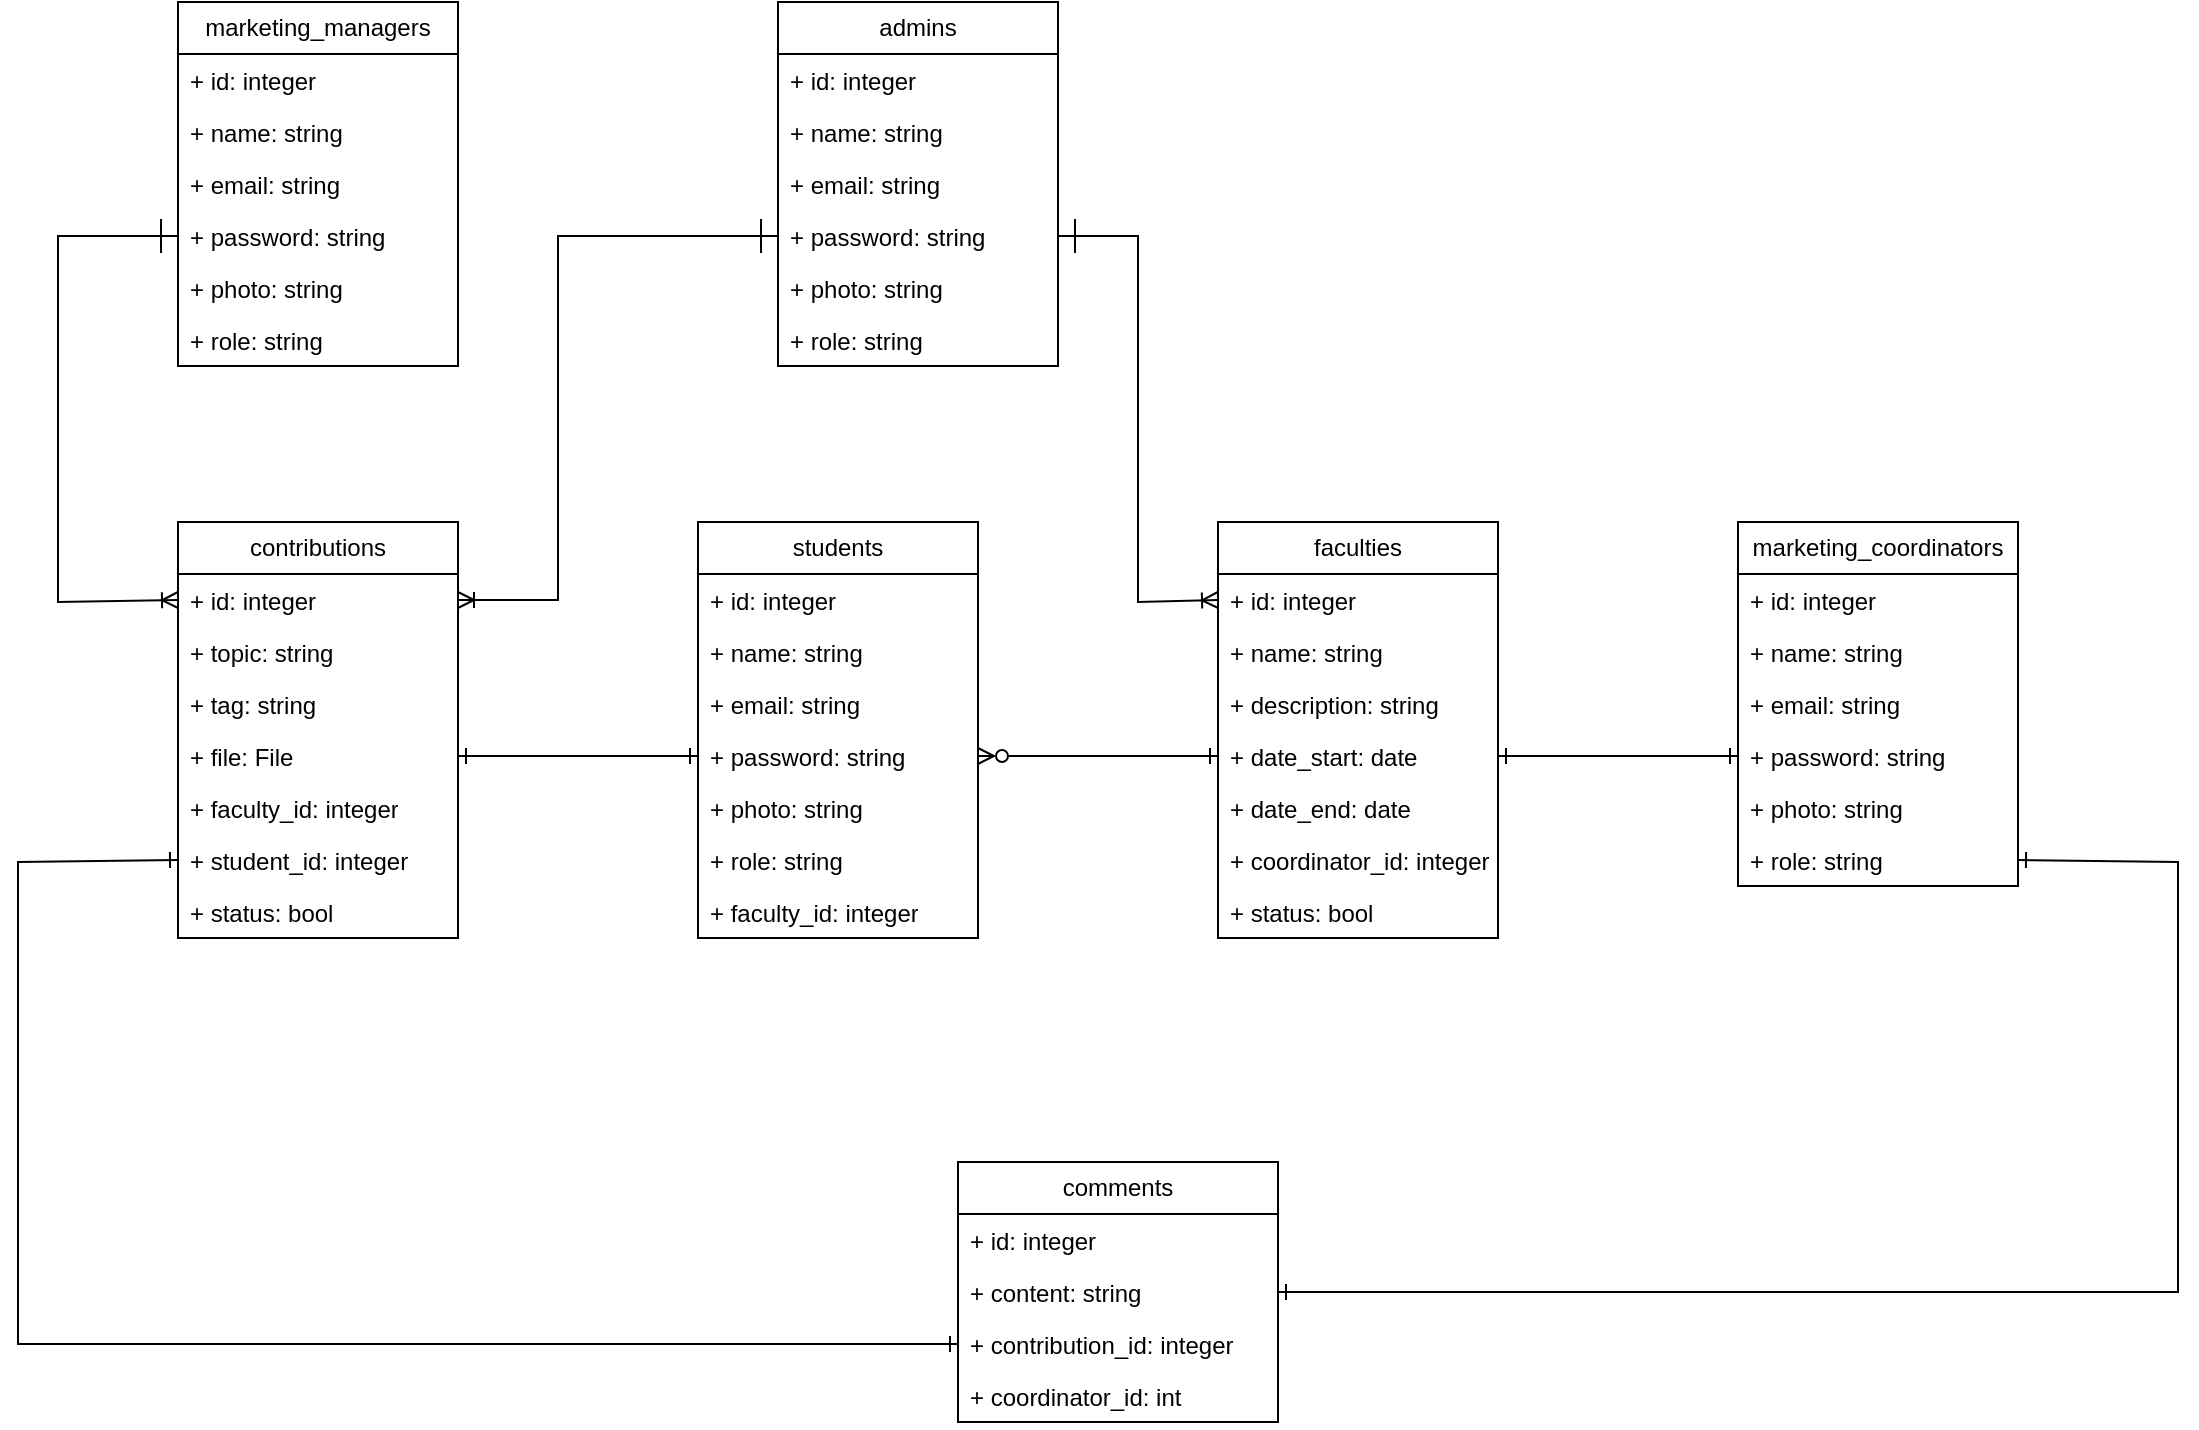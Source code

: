 <mxfile version="24.2.3" type="github">
  <diagram name="Page-1" id="6oAcotrJDc-DYGFBPXb6">
    <mxGraphModel dx="1877" dy="1691" grid="1" gridSize="10" guides="1" tooltips="1" connect="1" arrows="1" fold="1" page="1" pageScale="1" pageWidth="827" pageHeight="1169" math="0" shadow="0">
      <root>
        <mxCell id="0" />
        <mxCell id="1" parent="0" />
        <mxCell id="lpxXjMAZt_8QXr6nDrvF-1" value="students" style="swimlane;fontStyle=0;childLayout=stackLayout;horizontal=1;startSize=26;fillColor=none;horizontalStack=0;resizeParent=1;resizeParentMax=0;resizeLast=0;collapsible=1;marginBottom=0;whiteSpace=wrap;html=1;" parent="1" vertex="1">
          <mxGeometry x="180" y="40" width="140" height="208" as="geometry" />
        </mxCell>
        <mxCell id="lpxXjMAZt_8QXr6nDrvF-2" value="+ id: integer" style="text;strokeColor=none;fillColor=none;align=left;verticalAlign=top;spacingLeft=4;spacingRight=4;overflow=hidden;rotatable=0;points=[[0,0.5],[1,0.5]];portConstraint=eastwest;whiteSpace=wrap;html=1;" parent="lpxXjMAZt_8QXr6nDrvF-1" vertex="1">
          <mxGeometry y="26" width="140" height="26" as="geometry" />
        </mxCell>
        <mxCell id="lpxXjMAZt_8QXr6nDrvF-3" value="+ name: string" style="text;strokeColor=none;fillColor=none;align=left;verticalAlign=top;spacingLeft=4;spacingRight=4;overflow=hidden;rotatable=0;points=[[0,0.5],[1,0.5]];portConstraint=eastwest;whiteSpace=wrap;html=1;" parent="lpxXjMAZt_8QXr6nDrvF-1" vertex="1">
          <mxGeometry y="52" width="140" height="26" as="geometry" />
        </mxCell>
        <mxCell id="lpxXjMAZt_8QXr6nDrvF-4" value="+ email: string" style="text;strokeColor=none;fillColor=none;align=left;verticalAlign=top;spacingLeft=4;spacingRight=4;overflow=hidden;rotatable=0;points=[[0,0.5],[1,0.5]];portConstraint=eastwest;whiteSpace=wrap;html=1;" parent="lpxXjMAZt_8QXr6nDrvF-1" vertex="1">
          <mxGeometry y="78" width="140" height="26" as="geometry" />
        </mxCell>
        <mxCell id="lpxXjMAZt_8QXr6nDrvF-5" value="+ password: string" style="text;strokeColor=none;fillColor=none;align=left;verticalAlign=top;spacingLeft=4;spacingRight=4;overflow=hidden;rotatable=0;points=[[0,0.5],[1,0.5]];portConstraint=eastwest;whiteSpace=wrap;html=1;" parent="lpxXjMAZt_8QXr6nDrvF-1" vertex="1">
          <mxGeometry y="104" width="140" height="26" as="geometry" />
        </mxCell>
        <mxCell id="lpxXjMAZt_8QXr6nDrvF-6" value="+ photo: string" style="text;strokeColor=none;fillColor=none;align=left;verticalAlign=top;spacingLeft=4;spacingRight=4;overflow=hidden;rotatable=0;points=[[0,0.5],[1,0.5]];portConstraint=eastwest;whiteSpace=wrap;html=1;" parent="lpxXjMAZt_8QXr6nDrvF-1" vertex="1">
          <mxGeometry y="130" width="140" height="26" as="geometry" />
        </mxCell>
        <mxCell id="lpxXjMAZt_8QXr6nDrvF-7" value="+ role: string" style="text;strokeColor=none;fillColor=none;align=left;verticalAlign=top;spacingLeft=4;spacingRight=4;overflow=hidden;rotatable=0;points=[[0,0.5],[1,0.5]];portConstraint=eastwest;whiteSpace=wrap;html=1;" parent="lpxXjMAZt_8QXr6nDrvF-1" vertex="1">
          <mxGeometry y="156" width="140" height="26" as="geometry" />
        </mxCell>
        <mxCell id="lpxXjMAZt_8QXr6nDrvF-8" value="+ faculty_id: integer" style="text;strokeColor=none;fillColor=none;align=left;verticalAlign=top;spacingLeft=4;spacingRight=4;overflow=hidden;rotatable=0;points=[[0,0.5],[1,0.5]];portConstraint=eastwest;whiteSpace=wrap;html=1;" parent="lpxXjMAZt_8QXr6nDrvF-1" vertex="1">
          <mxGeometry y="182" width="140" height="26" as="geometry" />
        </mxCell>
        <mxCell id="lpxXjMAZt_8QXr6nDrvF-10" value="faculties" style="swimlane;fontStyle=0;childLayout=stackLayout;horizontal=1;startSize=26;fillColor=none;horizontalStack=0;resizeParent=1;resizeParentMax=0;resizeLast=0;collapsible=1;marginBottom=0;whiteSpace=wrap;html=1;" parent="1" vertex="1">
          <mxGeometry x="440" y="40" width="140" height="208" as="geometry" />
        </mxCell>
        <mxCell id="lpxXjMAZt_8QXr6nDrvF-11" value="+ id: integer" style="text;strokeColor=none;fillColor=none;align=left;verticalAlign=top;spacingLeft=4;spacingRight=4;overflow=hidden;rotatable=0;points=[[0,0.5],[1,0.5]];portConstraint=eastwest;whiteSpace=wrap;html=1;" parent="lpxXjMAZt_8QXr6nDrvF-10" vertex="1">
          <mxGeometry y="26" width="140" height="26" as="geometry" />
        </mxCell>
        <mxCell id="lpxXjMAZt_8QXr6nDrvF-12" value="+ name: string" style="text;strokeColor=none;fillColor=none;align=left;verticalAlign=top;spacingLeft=4;spacingRight=4;overflow=hidden;rotatable=0;points=[[0,0.5],[1,0.5]];portConstraint=eastwest;whiteSpace=wrap;html=1;" parent="lpxXjMAZt_8QXr6nDrvF-10" vertex="1">
          <mxGeometry y="52" width="140" height="26" as="geometry" />
        </mxCell>
        <mxCell id="lpxXjMAZt_8QXr6nDrvF-13" value="+ description: string" style="text;strokeColor=none;fillColor=none;align=left;verticalAlign=top;spacingLeft=4;spacingRight=4;overflow=hidden;rotatable=0;points=[[0,0.5],[1,0.5]];portConstraint=eastwest;whiteSpace=wrap;html=1;" parent="lpxXjMAZt_8QXr6nDrvF-10" vertex="1">
          <mxGeometry y="78" width="140" height="26" as="geometry" />
        </mxCell>
        <mxCell id="lpxXjMAZt_8QXr6nDrvF-14" value="+ date_start: date" style="text;strokeColor=none;fillColor=none;align=left;verticalAlign=top;spacingLeft=4;spacingRight=4;overflow=hidden;rotatable=0;points=[[0,0.5],[1,0.5]];portConstraint=eastwest;whiteSpace=wrap;html=1;" parent="lpxXjMAZt_8QXr6nDrvF-10" vertex="1">
          <mxGeometry y="104" width="140" height="26" as="geometry" />
        </mxCell>
        <mxCell id="lpxXjMAZt_8QXr6nDrvF-15" value="+ date_end: date" style="text;strokeColor=none;fillColor=none;align=left;verticalAlign=top;spacingLeft=4;spacingRight=4;overflow=hidden;rotatable=0;points=[[0,0.5],[1,0.5]];portConstraint=eastwest;whiteSpace=wrap;html=1;" parent="lpxXjMAZt_8QXr6nDrvF-10" vertex="1">
          <mxGeometry y="130" width="140" height="26" as="geometry" />
        </mxCell>
        <mxCell id="lpxXjMAZt_8QXr6nDrvF-16" value="+ coordinator_id: integer" style="text;strokeColor=none;fillColor=none;align=left;verticalAlign=top;spacingLeft=4;spacingRight=4;overflow=hidden;rotatable=0;points=[[0,0.5],[1,0.5]];portConstraint=eastwest;whiteSpace=wrap;html=1;" parent="lpxXjMAZt_8QXr6nDrvF-10" vertex="1">
          <mxGeometry y="156" width="140" height="26" as="geometry" />
        </mxCell>
        <mxCell id="lpxXjMAZt_8QXr6nDrvF-17" value="+ status: bool" style="text;strokeColor=none;fillColor=none;align=left;verticalAlign=top;spacingLeft=4;spacingRight=4;overflow=hidden;rotatable=0;points=[[0,0.5],[1,0.5]];portConstraint=eastwest;whiteSpace=wrap;html=1;" parent="lpxXjMAZt_8QXr6nDrvF-10" vertex="1">
          <mxGeometry y="182" width="140" height="26" as="geometry" />
        </mxCell>
        <mxCell id="lpxXjMAZt_8QXr6nDrvF-18" value="comments" style="swimlane;fontStyle=0;childLayout=stackLayout;horizontal=1;startSize=26;fillColor=none;horizontalStack=0;resizeParent=1;resizeParentMax=0;resizeLast=0;collapsible=1;marginBottom=0;whiteSpace=wrap;html=1;" parent="1" vertex="1">
          <mxGeometry x="310" y="360" width="160" height="130" as="geometry" />
        </mxCell>
        <mxCell id="lpxXjMAZt_8QXr6nDrvF-19" value="+ id: integer" style="text;strokeColor=none;fillColor=none;align=left;verticalAlign=top;spacingLeft=4;spacingRight=4;overflow=hidden;rotatable=0;points=[[0,0.5],[1,0.5]];portConstraint=eastwest;whiteSpace=wrap;html=1;" parent="lpxXjMAZt_8QXr6nDrvF-18" vertex="1">
          <mxGeometry y="26" width="160" height="26" as="geometry" />
        </mxCell>
        <mxCell id="lpxXjMAZt_8QXr6nDrvF-20" value="+ content: string" style="text;strokeColor=none;fillColor=none;align=left;verticalAlign=top;spacingLeft=4;spacingRight=4;overflow=hidden;rotatable=0;points=[[0,0.5],[1,0.5]];portConstraint=eastwest;whiteSpace=wrap;html=1;" parent="lpxXjMAZt_8QXr6nDrvF-18" vertex="1">
          <mxGeometry y="52" width="160" height="26" as="geometry" />
        </mxCell>
        <mxCell id="lpxXjMAZt_8QXr6nDrvF-21" value="+ contribution_id: integer" style="text;strokeColor=none;fillColor=none;align=left;verticalAlign=top;spacingLeft=4;spacingRight=4;overflow=hidden;rotatable=0;points=[[0,0.5],[1,0.5]];portConstraint=eastwest;whiteSpace=wrap;html=1;" parent="lpxXjMAZt_8QXr6nDrvF-18" vertex="1">
          <mxGeometry y="78" width="160" height="26" as="geometry" />
        </mxCell>
        <mxCell id="lpxXjMAZt_8QXr6nDrvF-22" value="+ coordinator_id: int" style="text;strokeColor=none;fillColor=none;align=left;verticalAlign=top;spacingLeft=4;spacingRight=4;overflow=hidden;rotatable=0;points=[[0,0.5],[1,0.5]];portConstraint=eastwest;whiteSpace=wrap;html=1;" parent="lpxXjMAZt_8QXr6nDrvF-18" vertex="1">
          <mxGeometry y="104" width="160" height="26" as="geometry" />
        </mxCell>
        <mxCell id="lpxXjMAZt_8QXr6nDrvF-26" value="contributions" style="swimlane;fontStyle=0;childLayout=stackLayout;horizontal=1;startSize=26;fillColor=none;horizontalStack=0;resizeParent=1;resizeParentMax=0;resizeLast=0;collapsible=1;marginBottom=0;whiteSpace=wrap;html=1;" parent="1" vertex="1">
          <mxGeometry x="-80" y="40" width="140" height="208" as="geometry" />
        </mxCell>
        <mxCell id="lpxXjMAZt_8QXr6nDrvF-27" value="+ id: integer" style="text;strokeColor=none;fillColor=none;align=left;verticalAlign=top;spacingLeft=4;spacingRight=4;overflow=hidden;rotatable=0;points=[[0,0.5],[1,0.5]];portConstraint=eastwest;whiteSpace=wrap;html=1;" parent="lpxXjMAZt_8QXr6nDrvF-26" vertex="1">
          <mxGeometry y="26" width="140" height="26" as="geometry" />
        </mxCell>
        <mxCell id="lpxXjMAZt_8QXr6nDrvF-28" value="+ topic: string" style="text;strokeColor=none;fillColor=none;align=left;verticalAlign=top;spacingLeft=4;spacingRight=4;overflow=hidden;rotatable=0;points=[[0,0.5],[1,0.5]];portConstraint=eastwest;whiteSpace=wrap;html=1;" parent="lpxXjMAZt_8QXr6nDrvF-26" vertex="1">
          <mxGeometry y="52" width="140" height="26" as="geometry" />
        </mxCell>
        <mxCell id="lpxXjMAZt_8QXr6nDrvF-29" value="+ tag: string" style="text;strokeColor=none;fillColor=none;align=left;verticalAlign=top;spacingLeft=4;spacingRight=4;overflow=hidden;rotatable=0;points=[[0,0.5],[1,0.5]];portConstraint=eastwest;whiteSpace=wrap;html=1;" parent="lpxXjMAZt_8QXr6nDrvF-26" vertex="1">
          <mxGeometry y="78" width="140" height="26" as="geometry" />
        </mxCell>
        <mxCell id="lpxXjMAZt_8QXr6nDrvF-30" value="+ file: File" style="text;strokeColor=none;fillColor=none;align=left;verticalAlign=top;spacingLeft=4;spacingRight=4;overflow=hidden;rotatable=0;points=[[0,0.5],[1,0.5]];portConstraint=eastwest;whiteSpace=wrap;html=1;" parent="lpxXjMAZt_8QXr6nDrvF-26" vertex="1">
          <mxGeometry y="104" width="140" height="26" as="geometry" />
        </mxCell>
        <mxCell id="lpxXjMAZt_8QXr6nDrvF-31" value="+ faculty_id: integer" style="text;strokeColor=none;fillColor=none;align=left;verticalAlign=top;spacingLeft=4;spacingRight=4;overflow=hidden;rotatable=0;points=[[0,0.5],[1,0.5]];portConstraint=eastwest;whiteSpace=wrap;html=1;" parent="lpxXjMAZt_8QXr6nDrvF-26" vertex="1">
          <mxGeometry y="130" width="140" height="26" as="geometry" />
        </mxCell>
        <mxCell id="lpxXjMAZt_8QXr6nDrvF-32" value="+ student_id: integer" style="text;strokeColor=none;fillColor=none;align=left;verticalAlign=top;spacingLeft=4;spacingRight=4;overflow=hidden;rotatable=0;points=[[0,0.5],[1,0.5]];portConstraint=eastwest;whiteSpace=wrap;html=1;" parent="lpxXjMAZt_8QXr6nDrvF-26" vertex="1">
          <mxGeometry y="156" width="140" height="26" as="geometry" />
        </mxCell>
        <mxCell id="lpxXjMAZt_8QXr6nDrvF-33" value="+ status: bool" style="text;strokeColor=none;fillColor=none;align=left;verticalAlign=top;spacingLeft=4;spacingRight=4;overflow=hidden;rotatable=0;points=[[0,0.5],[1,0.5]];portConstraint=eastwest;whiteSpace=wrap;html=1;" parent="lpxXjMAZt_8QXr6nDrvF-26" vertex="1">
          <mxGeometry y="182" width="140" height="26" as="geometry" />
        </mxCell>
        <mxCell id="lpxXjMAZt_8QXr6nDrvF-34" value="marketing_managers" style="swimlane;fontStyle=0;childLayout=stackLayout;horizontal=1;startSize=26;fillColor=none;horizontalStack=0;resizeParent=1;resizeParentMax=0;resizeLast=0;collapsible=1;marginBottom=0;whiteSpace=wrap;html=1;" parent="1" vertex="1">
          <mxGeometry x="-80" y="-220" width="140" height="182" as="geometry" />
        </mxCell>
        <mxCell id="lpxXjMAZt_8QXr6nDrvF-35" value="+ id: integer" style="text;strokeColor=none;fillColor=none;align=left;verticalAlign=top;spacingLeft=4;spacingRight=4;overflow=hidden;rotatable=0;points=[[0,0.5],[1,0.5]];portConstraint=eastwest;whiteSpace=wrap;html=1;" parent="lpxXjMAZt_8QXr6nDrvF-34" vertex="1">
          <mxGeometry y="26" width="140" height="26" as="geometry" />
        </mxCell>
        <mxCell id="lpxXjMAZt_8QXr6nDrvF-36" value="+ name: string" style="text;strokeColor=none;fillColor=none;align=left;verticalAlign=top;spacingLeft=4;spacingRight=4;overflow=hidden;rotatable=0;points=[[0,0.5],[1,0.5]];portConstraint=eastwest;whiteSpace=wrap;html=1;" parent="lpxXjMAZt_8QXr6nDrvF-34" vertex="1">
          <mxGeometry y="52" width="140" height="26" as="geometry" />
        </mxCell>
        <mxCell id="lpxXjMAZt_8QXr6nDrvF-37" value="+ email: string" style="text;strokeColor=none;fillColor=none;align=left;verticalAlign=top;spacingLeft=4;spacingRight=4;overflow=hidden;rotatable=0;points=[[0,0.5],[1,0.5]];portConstraint=eastwest;whiteSpace=wrap;html=1;" parent="lpxXjMAZt_8QXr6nDrvF-34" vertex="1">
          <mxGeometry y="78" width="140" height="26" as="geometry" />
        </mxCell>
        <mxCell id="lpxXjMAZt_8QXr6nDrvF-38" value="+ password: string" style="text;strokeColor=none;fillColor=none;align=left;verticalAlign=top;spacingLeft=4;spacingRight=4;overflow=hidden;rotatable=0;points=[[0,0.5],[1,0.5]];portConstraint=eastwest;whiteSpace=wrap;html=1;" parent="lpxXjMAZt_8QXr6nDrvF-34" vertex="1">
          <mxGeometry y="104" width="140" height="26" as="geometry" />
        </mxCell>
        <mxCell id="lpxXjMAZt_8QXr6nDrvF-39" value="+ photo: string" style="text;strokeColor=none;fillColor=none;align=left;verticalAlign=top;spacingLeft=4;spacingRight=4;overflow=hidden;rotatable=0;points=[[0,0.5],[1,0.5]];portConstraint=eastwest;whiteSpace=wrap;html=1;" parent="lpxXjMAZt_8QXr6nDrvF-34" vertex="1">
          <mxGeometry y="130" width="140" height="26" as="geometry" />
        </mxCell>
        <mxCell id="lpxXjMAZt_8QXr6nDrvF-40" value="+ role: string" style="text;strokeColor=none;fillColor=none;align=left;verticalAlign=top;spacingLeft=4;spacingRight=4;overflow=hidden;rotatable=0;points=[[0,0.5],[1,0.5]];portConstraint=eastwest;whiteSpace=wrap;html=1;" parent="lpxXjMAZt_8QXr6nDrvF-34" vertex="1">
          <mxGeometry y="156" width="140" height="26" as="geometry" />
        </mxCell>
        <mxCell id="lpxXjMAZt_8QXr6nDrvF-42" value="marketing_coordinators" style="swimlane;fontStyle=0;childLayout=stackLayout;horizontal=1;startSize=26;fillColor=none;horizontalStack=0;resizeParent=1;resizeParentMax=0;resizeLast=0;collapsible=1;marginBottom=0;whiteSpace=wrap;html=1;" parent="1" vertex="1">
          <mxGeometry x="700" y="40" width="140" height="182" as="geometry" />
        </mxCell>
        <mxCell id="lpxXjMAZt_8QXr6nDrvF-43" value="+ id: integer" style="text;strokeColor=none;fillColor=none;align=left;verticalAlign=top;spacingLeft=4;spacingRight=4;overflow=hidden;rotatable=0;points=[[0,0.5],[1,0.5]];portConstraint=eastwest;whiteSpace=wrap;html=1;" parent="lpxXjMAZt_8QXr6nDrvF-42" vertex="1">
          <mxGeometry y="26" width="140" height="26" as="geometry" />
        </mxCell>
        <mxCell id="lpxXjMAZt_8QXr6nDrvF-44" value="+ name: string" style="text;strokeColor=none;fillColor=none;align=left;verticalAlign=top;spacingLeft=4;spacingRight=4;overflow=hidden;rotatable=0;points=[[0,0.5],[1,0.5]];portConstraint=eastwest;whiteSpace=wrap;html=1;" parent="lpxXjMAZt_8QXr6nDrvF-42" vertex="1">
          <mxGeometry y="52" width="140" height="26" as="geometry" />
        </mxCell>
        <mxCell id="lpxXjMAZt_8QXr6nDrvF-45" value="+ email: string" style="text;strokeColor=none;fillColor=none;align=left;verticalAlign=top;spacingLeft=4;spacingRight=4;overflow=hidden;rotatable=0;points=[[0,0.5],[1,0.5]];portConstraint=eastwest;whiteSpace=wrap;html=1;" parent="lpxXjMAZt_8QXr6nDrvF-42" vertex="1">
          <mxGeometry y="78" width="140" height="26" as="geometry" />
        </mxCell>
        <mxCell id="lpxXjMAZt_8QXr6nDrvF-46" value="+ password: string" style="text;strokeColor=none;fillColor=none;align=left;verticalAlign=top;spacingLeft=4;spacingRight=4;overflow=hidden;rotatable=0;points=[[0,0.5],[1,0.5]];portConstraint=eastwest;whiteSpace=wrap;html=1;" parent="lpxXjMAZt_8QXr6nDrvF-42" vertex="1">
          <mxGeometry y="104" width="140" height="26" as="geometry" />
        </mxCell>
        <mxCell id="lpxXjMAZt_8QXr6nDrvF-47" value="+ photo: string" style="text;strokeColor=none;fillColor=none;align=left;verticalAlign=top;spacingLeft=4;spacingRight=4;overflow=hidden;rotatable=0;points=[[0,0.5],[1,0.5]];portConstraint=eastwest;whiteSpace=wrap;html=1;" parent="lpxXjMAZt_8QXr6nDrvF-42" vertex="1">
          <mxGeometry y="130" width="140" height="26" as="geometry" />
        </mxCell>
        <mxCell id="lpxXjMAZt_8QXr6nDrvF-48" value="+ role: string" style="text;strokeColor=none;fillColor=none;align=left;verticalAlign=top;spacingLeft=4;spacingRight=4;overflow=hidden;rotatable=0;points=[[0,0.5],[1,0.5]];portConstraint=eastwest;whiteSpace=wrap;html=1;" parent="lpxXjMAZt_8QXr6nDrvF-42" vertex="1">
          <mxGeometry y="156" width="140" height="26" as="geometry" />
        </mxCell>
        <mxCell id="lpxXjMAZt_8QXr6nDrvF-49" value="admins" style="swimlane;fontStyle=0;childLayout=stackLayout;horizontal=1;startSize=26;fillColor=none;horizontalStack=0;resizeParent=1;resizeParentMax=0;resizeLast=0;collapsible=1;marginBottom=0;whiteSpace=wrap;html=1;" parent="1" vertex="1">
          <mxGeometry x="220" y="-220" width="140" height="182" as="geometry" />
        </mxCell>
        <mxCell id="lpxXjMAZt_8QXr6nDrvF-50" value="+ id: integer" style="text;strokeColor=none;fillColor=none;align=left;verticalAlign=top;spacingLeft=4;spacingRight=4;overflow=hidden;rotatable=0;points=[[0,0.5],[1,0.5]];portConstraint=eastwest;whiteSpace=wrap;html=1;" parent="lpxXjMAZt_8QXr6nDrvF-49" vertex="1">
          <mxGeometry y="26" width="140" height="26" as="geometry" />
        </mxCell>
        <mxCell id="lpxXjMAZt_8QXr6nDrvF-51" value="+ name: string" style="text;strokeColor=none;fillColor=none;align=left;verticalAlign=top;spacingLeft=4;spacingRight=4;overflow=hidden;rotatable=0;points=[[0,0.5],[1,0.5]];portConstraint=eastwest;whiteSpace=wrap;html=1;" parent="lpxXjMAZt_8QXr6nDrvF-49" vertex="1">
          <mxGeometry y="52" width="140" height="26" as="geometry" />
        </mxCell>
        <mxCell id="lpxXjMAZt_8QXr6nDrvF-52" value="+ email: string" style="text;strokeColor=none;fillColor=none;align=left;verticalAlign=top;spacingLeft=4;spacingRight=4;overflow=hidden;rotatable=0;points=[[0,0.5],[1,0.5]];portConstraint=eastwest;whiteSpace=wrap;html=1;" parent="lpxXjMAZt_8QXr6nDrvF-49" vertex="1">
          <mxGeometry y="78" width="140" height="26" as="geometry" />
        </mxCell>
        <mxCell id="lpxXjMAZt_8QXr6nDrvF-53" value="+ password: string" style="text;strokeColor=none;fillColor=none;align=left;verticalAlign=top;spacingLeft=4;spacingRight=4;overflow=hidden;rotatable=0;points=[[0,0.5],[1,0.5]];portConstraint=eastwest;whiteSpace=wrap;html=1;" parent="lpxXjMAZt_8QXr6nDrvF-49" vertex="1">
          <mxGeometry y="104" width="140" height="26" as="geometry" />
        </mxCell>
        <mxCell id="lpxXjMAZt_8QXr6nDrvF-54" value="+ photo: string" style="text;strokeColor=none;fillColor=none;align=left;verticalAlign=top;spacingLeft=4;spacingRight=4;overflow=hidden;rotatable=0;points=[[0,0.5],[1,0.5]];portConstraint=eastwest;whiteSpace=wrap;html=1;" parent="lpxXjMAZt_8QXr6nDrvF-49" vertex="1">
          <mxGeometry y="130" width="140" height="26" as="geometry" />
        </mxCell>
        <mxCell id="lpxXjMAZt_8QXr6nDrvF-55" value="+ role: string" style="text;strokeColor=none;fillColor=none;align=left;verticalAlign=top;spacingLeft=4;spacingRight=4;overflow=hidden;rotatable=0;points=[[0,0.5],[1,0.5]];portConstraint=eastwest;whiteSpace=wrap;html=1;" parent="lpxXjMAZt_8QXr6nDrvF-49" vertex="1">
          <mxGeometry y="156" width="140" height="26" as="geometry" />
        </mxCell>
        <mxCell id="lpxXjMAZt_8QXr6nDrvF-57" value="" style="endArrow=ERone;html=1;rounded=0;exitX=1;exitY=0.5;exitDx=0;exitDy=0;entryX=0;entryY=0.5;entryDx=0;entryDy=0;endFill=0;startArrow=ERone;startFill=0;" parent="1" source="lpxXjMAZt_8QXr6nDrvF-30" target="lpxXjMAZt_8QXr6nDrvF-5" edge="1">
          <mxGeometry width="50" height="50" relative="1" as="geometry">
            <mxPoint x="40" as="sourcePoint" />
            <mxPoint x="160" as="targetPoint" />
          </mxGeometry>
        </mxCell>
        <mxCell id="lpxXjMAZt_8QXr6nDrvF-59" value="" style="endArrow=ERone;html=1;rounded=0;exitX=1;exitY=0.5;exitDx=0;exitDy=0;entryX=0;entryY=0.5;entryDx=0;entryDy=0;endFill=0;startArrow=ERzeroToMany;startFill=0;" parent="1" source="lpxXjMAZt_8QXr6nDrvF-5" target="lpxXjMAZt_8QXr6nDrvF-14" edge="1">
          <mxGeometry width="50" height="50" relative="1" as="geometry">
            <mxPoint x="70" y="167" as="sourcePoint" />
            <mxPoint x="190" y="167" as="targetPoint" />
          </mxGeometry>
        </mxCell>
        <mxCell id="lpxXjMAZt_8QXr6nDrvF-60" value="" style="endArrow=ERone;html=1;rounded=0;entryX=0;entryY=0.5;entryDx=0;entryDy=0;endFill=0;startArrow=ERone;startFill=0;exitX=1;exitY=0.5;exitDx=0;exitDy=0;" parent="1" source="lpxXjMAZt_8QXr6nDrvF-14" target="lpxXjMAZt_8QXr6nDrvF-46" edge="1">
          <mxGeometry width="50" height="50" relative="1" as="geometry">
            <mxPoint x="580" y="160" as="sourcePoint" />
            <mxPoint x="200" y="177" as="targetPoint" />
          </mxGeometry>
        </mxCell>
        <mxCell id="lpxXjMAZt_8QXr6nDrvF-61" value="" style="endArrow=ERone;html=1;rounded=0;exitX=0;exitY=0.5;exitDx=0;exitDy=0;entryX=0;entryY=0.5;entryDx=0;entryDy=0;endFill=0;startArrow=ERone;startFill=0;" parent="1" source="lpxXjMAZt_8QXr6nDrvF-32" target="lpxXjMAZt_8QXr6nDrvF-21" edge="1">
          <mxGeometry width="50" height="50" relative="1" as="geometry">
            <mxPoint x="90" y="187" as="sourcePoint" />
            <mxPoint x="210" y="187" as="targetPoint" />
            <Array as="points">
              <mxPoint x="-160" y="210" />
              <mxPoint x="-160" y="451" />
            </Array>
          </mxGeometry>
        </mxCell>
        <mxCell id="lpxXjMAZt_8QXr6nDrvF-62" value="" style="endArrow=ERone;html=1;rounded=0;exitX=1;exitY=0.5;exitDx=0;exitDy=0;entryX=1;entryY=0.5;entryDx=0;entryDy=0;endFill=0;startArrow=ERone;startFill=0;" parent="1" source="lpxXjMAZt_8QXr6nDrvF-20" target="lpxXjMAZt_8QXr6nDrvF-48" edge="1">
          <mxGeometry width="50" height="50" relative="1" as="geometry">
            <mxPoint x="100" y="197" as="sourcePoint" />
            <mxPoint x="220" y="197" as="targetPoint" />
            <Array as="points">
              <mxPoint x="920" y="425" />
              <mxPoint x="920" y="210" />
            </Array>
          </mxGeometry>
        </mxCell>
        <mxCell id="lpxXjMAZt_8QXr6nDrvF-63" value="" style="endArrow=ERoneToMany;html=1;rounded=0;exitX=1;exitY=0.5;exitDx=0;exitDy=0;entryX=0;entryY=0.5;entryDx=0;entryDy=0;endFill=0;startArrow=ERone;startFill=0;startSize=15;" parent="1" source="lpxXjMAZt_8QXr6nDrvF-53" target="lpxXjMAZt_8QXr6nDrvF-11" edge="1">
          <mxGeometry width="50" height="50" relative="1" as="geometry">
            <mxPoint x="110" y="207" as="sourcePoint" />
            <mxPoint x="230" y="207" as="targetPoint" />
            <Array as="points">
              <mxPoint x="400" y="-103" />
              <mxPoint x="400" y="80" />
            </Array>
          </mxGeometry>
        </mxCell>
        <mxCell id="lpxXjMAZt_8QXr6nDrvF-64" value="" style="endArrow=ERoneToMany;html=1;rounded=0;endFill=0;startArrow=ERone;startFill=0;startSize=15;entryX=0;entryY=0.5;entryDx=0;entryDy=0;exitX=0;exitY=0.5;exitDx=0;exitDy=0;" parent="1" source="lpxXjMAZt_8QXr6nDrvF-38" target="lpxXjMAZt_8QXr6nDrvF-27" edge="1">
          <mxGeometry width="50" height="50" relative="1" as="geometry">
            <mxPoint x="620" y="-130" as="sourcePoint" />
            <mxPoint x="580" y="-50" as="targetPoint" />
            <Array as="points">
              <mxPoint x="-140" y="-103" />
              <mxPoint x="-140" y="80" />
            </Array>
          </mxGeometry>
        </mxCell>
        <mxCell id="QUjIIUCsJxm-VjINpOoZ-1" value="" style="endArrow=ERoneToMany;html=1;rounded=0;endFill=0;startArrow=ERone;startFill=0;startSize=15;entryX=1;entryY=0.5;entryDx=0;entryDy=0;exitX=0;exitY=0.5;exitDx=0;exitDy=0;" edge="1" parent="1" source="lpxXjMAZt_8QXr6nDrvF-53" target="lpxXjMAZt_8QXr6nDrvF-27">
          <mxGeometry width="50" height="50" relative="1" as="geometry">
            <mxPoint x="-70" y="-93" as="sourcePoint" />
            <mxPoint x="-70" y="89" as="targetPoint" />
            <Array as="points">
              <mxPoint x="110" y="-103" />
              <mxPoint x="110" y="79" />
            </Array>
          </mxGeometry>
        </mxCell>
      </root>
    </mxGraphModel>
  </diagram>
</mxfile>
